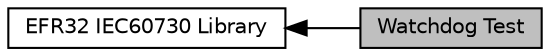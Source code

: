 digraph "Watchdog Test"
{
  edge [fontname="Helvetica",fontsize="10",labelfontname="Helvetica",labelfontsize="10"];
  node [fontname="Helvetica",fontsize="10",shape=box];
  rankdir=LR;
  Node2 [label="EFR32 IEC60730 Library",height=0.2,width=0.4,color="black", fillcolor="white", style="filled",URL="$group__efr32__iec60730.html",tooltip="EFR32 IEC60730 Library."];
  Node1 [label="Watchdog Test",height=0.2,width=0.4,color="black", fillcolor="grey75", style="filled", fontcolor="black",tooltip="Monitors CPU execution."];
  Node2->Node1 [shape=plaintext, dir="back", style="solid"];
}
